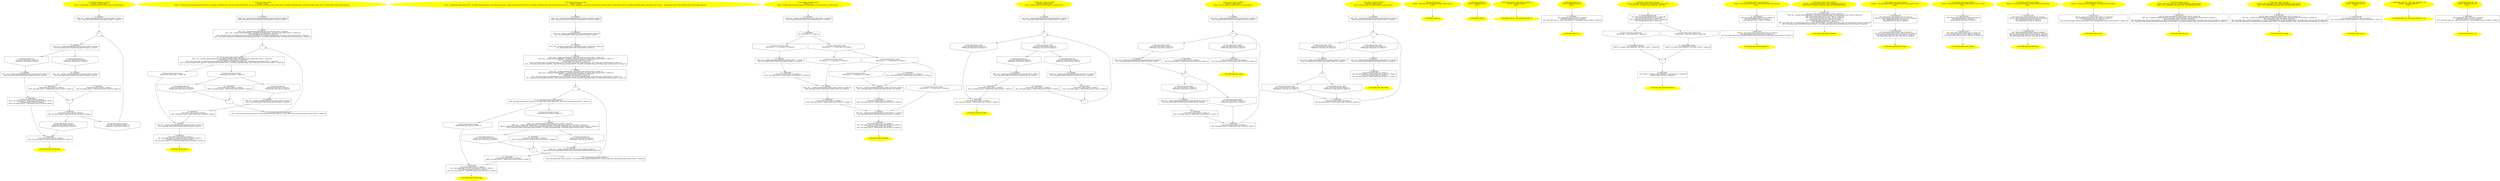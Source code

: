 /* @generated */
digraph cfg {
"test_do_while#break_scope#1068194121698893969.72aceeae2a95e32b3efdbdc08d127420_1" [label="1: Start break_scope::test_do_while\nFormals:  a:_Bool b:_Bool\nLocals:  x3:break_scope::X x4:break_scope::X x2:break_scope::X x1:break_scope::X \n  " color=yellow style=filled]
	

	 "test_do_while#break_scope#1068194121698893969.72aceeae2a95e32b3efdbdc08d127420_1" -> "test_do_while#break_scope#1068194121698893969.72aceeae2a95e32b3efdbdc08d127420_17" ;
"test_do_while#break_scope#1068194121698893969.72aceeae2a95e32b3efdbdc08d127420_2" [label="2: Exit break_scope::test_do_while \n  " color=yellow style=filled]
	

"test_do_while#break_scope#1068194121698893969.72aceeae2a95e32b3efdbdc08d127420_3" [label="3:  Destruction \n   _=*&x1:break_scope::X [line 89, column 1]\n  n$1=_fun_break_scope::X_~X(&x1:break_scope::X*) [line 89, column 1]\n " shape="box"]
	

	 "test_do_while#break_scope#1068194121698893969.72aceeae2a95e32b3efdbdc08d127420_3" -> "test_do_while#break_scope#1068194121698893969.72aceeae2a95e32b3efdbdc08d127420_2" ;
"test_do_while#break_scope#1068194121698893969.72aceeae2a95e32b3efdbdc08d127420_4" [label="4: + \n  " ]
	

	 "test_do_while#break_scope#1068194121698893969.72aceeae2a95e32b3efdbdc08d127420_4" -> "test_do_while#break_scope#1068194121698893969.72aceeae2a95e32b3efdbdc08d127420_16" ;
"test_do_while#break_scope#1068194121698893969.72aceeae2a95e32b3efdbdc08d127420_5" [label="5: Prune (true branch, do while) \n   n$3=*&a:_Bool [line 88, column 12]\n  PRUNE(n$3, true); [line 88, column 12]\n " shape="invhouse"]
	

	 "test_do_while#break_scope#1068194121698893969.72aceeae2a95e32b3efdbdc08d127420_5" -> "test_do_while#break_scope#1068194121698893969.72aceeae2a95e32b3efdbdc08d127420_4" ;
"test_do_while#break_scope#1068194121698893969.72aceeae2a95e32b3efdbdc08d127420_6" [label="6: Prune (false branch, do while) \n   n$3=*&a:_Bool [line 88, column 12]\n  PRUNE(!n$3, false); [line 88, column 12]\n " shape="invhouse"]
	

	 "test_do_while#break_scope#1068194121698893969.72aceeae2a95e32b3efdbdc08d127420_6" -> "test_do_while#break_scope#1068194121698893969.72aceeae2a95e32b3efdbdc08d127420_3" ;
"test_do_while#break_scope#1068194121698893969.72aceeae2a95e32b3efdbdc08d127420_7" [label="7:  Destruction \n   _=*&x2:break_scope::X [line 88, column 3]\n  n$5=_fun_break_scope::X_~X(&x2:break_scope::X*) [line 88, column 3]\n " shape="box"]
	

	 "test_do_while#break_scope#1068194121698893969.72aceeae2a95e32b3efdbdc08d127420_7" -> "test_do_while#break_scope#1068194121698893969.72aceeae2a95e32b3efdbdc08d127420_5" ;
	 "test_do_while#break_scope#1068194121698893969.72aceeae2a95e32b3efdbdc08d127420_7" -> "test_do_while#break_scope#1068194121698893969.72aceeae2a95e32b3efdbdc08d127420_6" ;
"test_do_while#break_scope#1068194121698893969.72aceeae2a95e32b3efdbdc08d127420_8" [label="8: + \n  " ]
	

	 "test_do_while#break_scope#1068194121698893969.72aceeae2a95e32b3efdbdc08d127420_8" -> "test_do_while#break_scope#1068194121698893969.72aceeae2a95e32b3efdbdc08d127420_7" ;
"test_do_while#break_scope#1068194121698893969.72aceeae2a95e32b3efdbdc08d127420_9" [label="9: Prune (true branch, if) \n   n$7=*&b:_Bool [line 82, column 9]\n  PRUNE(n$7, true); [line 82, column 9]\n " shape="invhouse"]
	

	 "test_do_while#break_scope#1068194121698893969.72aceeae2a95e32b3efdbdc08d127420_9" -> "test_do_while#break_scope#1068194121698893969.72aceeae2a95e32b3efdbdc08d127420_13" ;
"test_do_while#break_scope#1068194121698893969.72aceeae2a95e32b3efdbdc08d127420_10" [label="10: Prune (false branch, if) \n   n$7=*&b:_Bool [line 82, column 9]\n  PRUNE(!n$7, false); [line 82, column 9]\n " shape="invhouse"]
	

	 "test_do_while#break_scope#1068194121698893969.72aceeae2a95e32b3efdbdc08d127420_10" -> "test_do_while#break_scope#1068194121698893969.72aceeae2a95e32b3efdbdc08d127420_15" ;
"test_do_while#break_scope#1068194121698893969.72aceeae2a95e32b3efdbdc08d127420_11" [label="11:  Destruction \n   _=*&x3:break_scope::X [line 85, column 5]\n  n$9=_fun_break_scope::X_~X(&x3:break_scope::X*) [line 85, column 5]\n " shape="box"]
	

	 "test_do_while#break_scope#1068194121698893969.72aceeae2a95e32b3efdbdc08d127420_11" -> "test_do_while#break_scope#1068194121698893969.72aceeae2a95e32b3efdbdc08d127420_8" ;
"test_do_while#break_scope#1068194121698893969.72aceeae2a95e32b3efdbdc08d127420_12" [label="12:  Destruction \n   _=*&x3:break_scope::X [line 84, column 7]\n  n$12=_fun_break_scope::X_~X(&x3:break_scope::X*) [line 84, column 7]\n  _=*&x2:break_scope::X [line 84, column 7]\n  n$14=_fun_break_scope::X_~X(&x2:break_scope::X*) [line 84, column 7]\n " shape="box"]
	

	 "test_do_while#break_scope#1068194121698893969.72aceeae2a95e32b3efdbdc08d127420_12" -> "test_do_while#break_scope#1068194121698893969.72aceeae2a95e32b3efdbdc08d127420_3" ;
"test_do_while#break_scope#1068194121698893969.72aceeae2a95e32b3efdbdc08d127420_13" [label="13:  DeclStmt \n   n$17=_fun___variable_initialization(&x3:break_scope::X) [line 83, column 7]\n  n$16=_fun_break_scope::X_X(&x3:break_scope::X*) [line 83, column 9]\n " shape="box"]
	

	 "test_do_while#break_scope#1068194121698893969.72aceeae2a95e32b3efdbdc08d127420_13" -> "test_do_while#break_scope#1068194121698893969.72aceeae2a95e32b3efdbdc08d127420_12" ;
"test_do_while#break_scope#1068194121698893969.72aceeae2a95e32b3efdbdc08d127420_14" [label="14:  Destruction \n   _=*&x4:break_scope::X [line 87, column 5]\n  n$19=_fun_break_scope::X_~X(&x4:break_scope::X*) [line 87, column 5]\n " shape="box"]
	

	 "test_do_while#break_scope#1068194121698893969.72aceeae2a95e32b3efdbdc08d127420_14" -> "test_do_while#break_scope#1068194121698893969.72aceeae2a95e32b3efdbdc08d127420_8" ;
"test_do_while#break_scope#1068194121698893969.72aceeae2a95e32b3efdbdc08d127420_15" [label="15:  DeclStmt \n   n$22=_fun___variable_initialization(&x4:break_scope::X) [line 86, column 7]\n  n$21=_fun_break_scope::X_X(&x4:break_scope::X*) [line 86, column 9]\n " shape="box"]
	

	 "test_do_while#break_scope#1068194121698893969.72aceeae2a95e32b3efdbdc08d127420_15" -> "test_do_while#break_scope#1068194121698893969.72aceeae2a95e32b3efdbdc08d127420_14" ;
"test_do_while#break_scope#1068194121698893969.72aceeae2a95e32b3efdbdc08d127420_16" [label="16:  DeclStmt \n   n$25=_fun___variable_initialization(&x2:break_scope::X) [line 81, column 5]\n  n$24=_fun_break_scope::X_X(&x2:break_scope::X*) [line 81, column 7]\n " shape="box"]
	

	 "test_do_while#break_scope#1068194121698893969.72aceeae2a95e32b3efdbdc08d127420_16" -> "test_do_while#break_scope#1068194121698893969.72aceeae2a95e32b3efdbdc08d127420_9" ;
	 "test_do_while#break_scope#1068194121698893969.72aceeae2a95e32b3efdbdc08d127420_16" -> "test_do_while#break_scope#1068194121698893969.72aceeae2a95e32b3efdbdc08d127420_10" ;
"test_do_while#break_scope#1068194121698893969.72aceeae2a95e32b3efdbdc08d127420_17" [label="17:  DeclStmt \n   n$28=_fun___variable_initialization(&x1:break_scope::X) [line 79, column 3]\n  n$27=_fun_break_scope::X_X(&x1:break_scope::X*) [line 79, column 5]\n " shape="box"]
	

	 "test_do_while#break_scope#1068194121698893969.72aceeae2a95e32b3efdbdc08d127420_17" -> "test_do_while#break_scope#1068194121698893969.72aceeae2a95e32b3efdbdc08d127420_4" ;
"test_for#break_scope#12580813866832058675.4c62e98ea10322d216af5dcd2cfbde37_1" [label="1: Start break_scope::test_for\nFormals:  b:_Bool\nLocals:  x2:break_scope::X it:break_scope::iterator 0$?%__sil_tmpSIL_materialize_temp__n$7:break_scope::iterator 0$?%__sil_tmp__temp_return_n$16:break_scope::iterator 0$?%__sil_tmpSIL_materialize_temp__n$19:break_scope::iterator const  x1:break_scope::X vector:break_scope::vec \n  " color=yellow style=filled]
	

	 "test_for#break_scope#12580813866832058675.4c62e98ea10322d216af5dcd2cfbde37_1" -> "test_for#break_scope#12580813866832058675.4c62e98ea10322d216af5dcd2cfbde37_17" ;
"test_for#break_scope#12580813866832058675.4c62e98ea10322d216af5dcd2cfbde37_2" [label="2: Exit break_scope::test_for \n  " color=yellow style=filled]
	

"test_for#break_scope#12580813866832058675.4c62e98ea10322d216af5dcd2cfbde37_3" [label="3:  Destruction \n   _=*&x2:break_scope::X [line 64, column 1]\n  n$1=_fun_break_scope::X_~X(&x2:break_scope::X*) [line 64, column 1]\n  _=*&vector:break_scope::vec [line 64, column 1]\n  n$3=_fun_break_scope::vec_~vec(&vector:break_scope::vec*) [line 64, column 1]\n " shape="box"]
	

	 "test_for#break_scope#12580813866832058675.4c62e98ea10322d216af5dcd2cfbde37_3" -> "test_for#break_scope#12580813866832058675.4c62e98ea10322d216af5dcd2cfbde37_2" ;
"test_for#break_scope#12580813866832058675.4c62e98ea10322d216af5dcd2cfbde37_4" [label="4:  DeclStmt \n   n$6=_fun___variable_initialization(&x2:break_scope::X) [line 63, column 3]\n  n$5=_fun_break_scope::X_X(&x2:break_scope::X*) [line 63, column 5]\n " shape="box"]
	

	 "test_for#break_scope#12580813866832058675.4c62e98ea10322d216af5dcd2cfbde37_4" -> "test_for#break_scope#12580813866832058675.4c62e98ea10322d216af5dcd2cfbde37_3" ;
"test_for#break_scope#12580813866832058675.4c62e98ea10322d216af5dcd2cfbde37_5" [label="5: + \n  " ]
	

	 "test_for#break_scope#12580813866832058675.4c62e98ea10322d216af5dcd2cfbde37_5" -> "test_for#break_scope#12580813866832058675.4c62e98ea10322d216af5dcd2cfbde37_8" ;
"test_for#break_scope#12580813866832058675.4c62e98ea10322d216af5dcd2cfbde37_6" [label="6:  DeclStmt \n   n$13=_fun___variable_initialization(&it:break_scope::iterator) [line 57, column 8]\n  n$11=_fun___variable_initialization(&0$?%__sil_tmpSIL_materialize_temp__n$7:break_scope::iterator) [line 57, column 22]\n  _=*&vector:break_scope::vec [line 57, column 22]\n  n$10=_fun_break_scope::vec_begin(&vector:break_scope::vec&,&0$?%__sil_tmpSIL_materialize_temp__n$7:break_scope::iterator*) [line 57, column 22]\n  n$12=_fun_break_scope::iterator_iterator(&it:break_scope::iterator*,&0$?%__sil_tmpSIL_materialize_temp__n$7:break_scope::iterator&) [line 57, column 22]\n " shape="box"]
	

	 "test_for#break_scope#12580813866832058675.4c62e98ea10322d216af5dcd2cfbde37_6" -> "test_for#break_scope#12580813866832058675.4c62e98ea10322d216af5dcd2cfbde37_5" ;
"test_for#break_scope#12580813866832058675.4c62e98ea10322d216af5dcd2cfbde37_7" [label="7:  Call _fun_break_scope::iterator_operator++ \n   n$17=_fun_break_scope::iterator_operator++(&it:break_scope::iterator&,&0$?%__sil_tmp__temp_return_n$16:break_scope::iterator*) [line 57, column 58]\n " shape="box"]
	

	 "test_for#break_scope#12580813866832058675.4c62e98ea10322d216af5dcd2cfbde37_7" -> "test_for#break_scope#12580813866832058675.4c62e98ea10322d216af5dcd2cfbde37_5" ;
"test_for#break_scope#12580813866832058675.4c62e98ea10322d216af5dcd2cfbde37_8" [label="8:  Call _fun_break_scope::iterator_operator!= \n   n$23=_fun___variable_initialization(&0$?%__sil_tmpSIL_materialize_temp__n$19:break_scope::iterator const ) [line 57, column 44]\n  _=*&vector:break_scope::vec [line 57, column 44]\n  n$22=_fun_break_scope::vec_end(&vector:break_scope::vec&,&0$?%__sil_tmpSIL_materialize_temp__n$19:break_scope::iterator*) [line 57, column 44]\n  n$24=_fun_break_scope::iterator_operator!=(&it:break_scope::iterator&,&0$?%__sil_tmpSIL_materialize_temp__n$19:break_scope::iterator const &) [line 57, column 38]\n " shape="box"]
	

	 "test_for#break_scope#12580813866832058675.4c62e98ea10322d216af5dcd2cfbde37_8" -> "test_for#break_scope#12580813866832058675.4c62e98ea10322d216af5dcd2cfbde37_9" ;
	 "test_for#break_scope#12580813866832058675.4c62e98ea10322d216af5dcd2cfbde37_8" -> "test_for#break_scope#12580813866832058675.4c62e98ea10322d216af5dcd2cfbde37_10" ;
"test_for#break_scope#12580813866832058675.4c62e98ea10322d216af5dcd2cfbde37_9" [label="9: Prune (true branch, for loop) \n   PRUNE(n$24, true); [line 57, column 38]\n " shape="invhouse"]
	

	 "test_for#break_scope#12580813866832058675.4c62e98ea10322d216af5dcd2cfbde37_9" -> "test_for#break_scope#12580813866832058675.4c62e98ea10322d216af5dcd2cfbde37_12" ;
	 "test_for#break_scope#12580813866832058675.4c62e98ea10322d216af5dcd2cfbde37_9" -> "test_for#break_scope#12580813866832058675.4c62e98ea10322d216af5dcd2cfbde37_13" ;
"test_for#break_scope#12580813866832058675.4c62e98ea10322d216af5dcd2cfbde37_10" [label="10: Prune (false branch, for loop) \n   PRUNE(!n$24, false); [line 57, column 38]\n " shape="invhouse"]
	

	 "test_for#break_scope#12580813866832058675.4c62e98ea10322d216af5dcd2cfbde37_10" -> "test_for#break_scope#12580813866832058675.4c62e98ea10322d216af5dcd2cfbde37_4" ;
"test_for#break_scope#12580813866832058675.4c62e98ea10322d216af5dcd2cfbde37_11" [label="11: + \n  " ]
	

	 "test_for#break_scope#12580813866832058675.4c62e98ea10322d216af5dcd2cfbde37_11" -> "test_for#break_scope#12580813866832058675.4c62e98ea10322d216af5dcd2cfbde37_7" ;
"test_for#break_scope#12580813866832058675.4c62e98ea10322d216af5dcd2cfbde37_12" [label="12: Prune (true branch, if) \n   n$26=*&b:_Bool [line 58, column 9]\n  PRUNE(n$26, true); [line 58, column 9]\n " shape="invhouse"]
	

	 "test_for#break_scope#12580813866832058675.4c62e98ea10322d216af5dcd2cfbde37_12" -> "test_for#break_scope#12580813866832058675.4c62e98ea10322d216af5dcd2cfbde37_16" ;
"test_for#break_scope#12580813866832058675.4c62e98ea10322d216af5dcd2cfbde37_13" [label="13: Prune (false branch, if) \n   n$26=*&b:_Bool [line 58, column 9]\n  PRUNE(!n$26, false); [line 58, column 9]\n " shape="invhouse"]
	

	 "test_for#break_scope#12580813866832058675.4c62e98ea10322d216af5dcd2cfbde37_13" -> "test_for#break_scope#12580813866832058675.4c62e98ea10322d216af5dcd2cfbde37_11" ;
"test_for#break_scope#12580813866832058675.4c62e98ea10322d216af5dcd2cfbde37_14" [label="14:  Destruction \n   _=*&x1:break_scope::X [line 61, column 5]\n  n$28=_fun_break_scope::X_~X(&x1:break_scope::X*) [line 61, column 5]\n " shape="box"]
	

	 "test_for#break_scope#12580813866832058675.4c62e98ea10322d216af5dcd2cfbde37_14" -> "test_for#break_scope#12580813866832058675.4c62e98ea10322d216af5dcd2cfbde37_11" ;
"test_for#break_scope#12580813866832058675.4c62e98ea10322d216af5dcd2cfbde37_15" [label="15:  Destruction \n   _=*&x1:break_scope::X [line 60, column 7]\n  n$31=_fun_break_scope::X_~X(&x1:break_scope::X*) [line 60, column 7]\n " shape="box"]
	

	 "test_for#break_scope#12580813866832058675.4c62e98ea10322d216af5dcd2cfbde37_15" -> "test_for#break_scope#12580813866832058675.4c62e98ea10322d216af5dcd2cfbde37_4" ;
"test_for#break_scope#12580813866832058675.4c62e98ea10322d216af5dcd2cfbde37_16" [label="16:  DeclStmt \n   n$34=_fun___variable_initialization(&x1:break_scope::X) [line 59, column 7]\n  n$33=_fun_break_scope::X_X(&x1:break_scope::X*) [line 59, column 9]\n " shape="box"]
	

	 "test_for#break_scope#12580813866832058675.4c62e98ea10322d216af5dcd2cfbde37_16" -> "test_for#break_scope#12580813866832058675.4c62e98ea10322d216af5dcd2cfbde37_15" ;
"test_for#break_scope#12580813866832058675.4c62e98ea10322d216af5dcd2cfbde37_17" [label="17:  DeclStmt \n   n$39=_fun___variable_initialization(&vector:break_scope::vec) [line 56, column 3]\n  n$38=_fun_break_scope::vec_vec(&vector:break_scope::vec*) [line 56, column 7]\n " shape="box"]
	

	 "test_for#break_scope#12580813866832058675.4c62e98ea10322d216af5dcd2cfbde37_17" -> "test_for#break_scope#12580813866832058675.4c62e98ea10322d216af5dcd2cfbde37_6" ;
"test_for_range#break_scope#2115859683356214080.ad34c277f8d086eb0a22c75fc80fb235_1" [label="1: Start break_scope::test_for_range\nFormals:  b:_Bool\nLocals:  __end1:break_scope::iterator 0$?%__sil_tmpSIL_materialize_temp__n$7:break_scope::iterator __begin1:break_scope::iterator 0$?%__sil_tmpSIL_materialize_temp__n$15:break_scope::iterator 0$?%__sil_tmp__temp_return_n$25:break_scope::iterator x2:break_scope::X x:break_scope::X 0$?%__sil_tmpSIL_materialize_temp__n$42:break_scope::X const  __range1:break_scope::vec& x1:break_scope::X vector:break_scope::vec \n  " color=yellow style=filled]
	

	 "test_for_range#break_scope#2115859683356214080.ad34c277f8d086eb0a22c75fc80fb235_1" -> "test_for_range#break_scope#2115859683356214080.ad34c277f8d086eb0a22c75fc80fb235_20" ;
"test_for_range#break_scope#2115859683356214080.ad34c277f8d086eb0a22c75fc80fb235_2" [label="2: Exit break_scope::test_for_range \n  " color=yellow style=filled]
	

"test_for_range#break_scope#2115859683356214080.ad34c277f8d086eb0a22c75fc80fb235_3" [label="3:  Destruction \n   _=*&x1:break_scope::X [line 53, column 1]\n  n$1=_fun_break_scope::X_~X(&x1:break_scope::X*) [line 53, column 1]\n  _=*&vector:break_scope::vec [line 53, column 1]\n  n$3=_fun_break_scope::vec_~vec(&vector:break_scope::vec*) [line 53, column 1]\n " shape="box"]
	

	 "test_for_range#break_scope#2115859683356214080.ad34c277f8d086eb0a22c75fc80fb235_3" -> "test_for_range#break_scope#2115859683356214080.ad34c277f8d086eb0a22c75fc80fb235_2" ;
"test_for_range#break_scope#2115859683356214080.ad34c277f8d086eb0a22c75fc80fb235_4" [label="4: + \n  " ]
	

	 "test_for_range#break_scope#2115859683356214080.ad34c277f8d086eb0a22c75fc80fb235_4" -> "test_for_range#break_scope#2115859683356214080.ad34c277f8d086eb0a22c75fc80fb235_8" ;
"test_for_range#break_scope#2115859683356214080.ad34c277f8d086eb0a22c75fc80fb235_5" [label="5:  DeclStmt \n   n$14=_fun___variable_initialization(&__end1:break_scope::iterator) [line 47, column 12]\n  n$12=_fun___variable_initialization(&0$?%__sil_tmpSIL_materialize_temp__n$7:break_scope::iterator) [line 47, column 12]\n  n$8=*&__range1:break_scope::vec& [line 47, column 12]\n  _=*n$8:break_scope::vec [line 47, column 12]\n  n$11=_fun_break_scope::vec_end(n$8:break_scope::vec&,&0$?%__sil_tmpSIL_materialize_temp__n$7:break_scope::iterator*) [line 47, column 12]\n  n$13=_fun_break_scope::iterator_iterator(&__end1:break_scope::iterator*,&0$?%__sil_tmpSIL_materialize_temp__n$7:break_scope::iterator&) [line 47, column 12]\n " shape="box"]
	

	 "test_for_range#break_scope#2115859683356214080.ad34c277f8d086eb0a22c75fc80fb235_5" -> "test_for_range#break_scope#2115859683356214080.ad34c277f8d086eb0a22c75fc80fb235_4" ;
"test_for_range#break_scope#2115859683356214080.ad34c277f8d086eb0a22c75fc80fb235_6" [label="6:  DeclStmt \n   n$22=_fun___variable_initialization(&__begin1:break_scope::iterator) [line 47, column 12]\n  n$20=_fun___variable_initialization(&0$?%__sil_tmpSIL_materialize_temp__n$15:break_scope::iterator) [line 47, column 12]\n  n$16=*&__range1:break_scope::vec& [line 47, column 12]\n  _=*n$16:break_scope::vec [line 47, column 12]\n  n$19=_fun_break_scope::vec_begin(n$16:break_scope::vec&,&0$?%__sil_tmpSIL_materialize_temp__n$15:break_scope::iterator*) [line 47, column 12]\n  n$21=_fun_break_scope::iterator_iterator(&__begin1:break_scope::iterator*,&0$?%__sil_tmpSIL_materialize_temp__n$15:break_scope::iterator&) [line 47, column 12]\n " shape="box"]
	

	 "test_for_range#break_scope#2115859683356214080.ad34c277f8d086eb0a22c75fc80fb235_6" -> "test_for_range#break_scope#2115859683356214080.ad34c277f8d086eb0a22c75fc80fb235_5" ;
"test_for_range#break_scope#2115859683356214080.ad34c277f8d086eb0a22c75fc80fb235_7" [label="7:  Call _fun_break_scope::iterator_operator++ \n   n$26=_fun_break_scope::iterator_operator++(&__begin1:break_scope::iterator&,&0$?%__sil_tmp__temp_return_n$25:break_scope::iterator*) [line 47, column 12]\n " shape="box"]
	

	 "test_for_range#break_scope#2115859683356214080.ad34c277f8d086eb0a22c75fc80fb235_7" -> "test_for_range#break_scope#2115859683356214080.ad34c277f8d086eb0a22c75fc80fb235_4" ;
"test_for_range#break_scope#2115859683356214080.ad34c277f8d086eb0a22c75fc80fb235_8" [label="8:  Call _fun_break_scope::iterator_operator!= \n   n$28=_fun_break_scope::iterator_operator!=(&__begin1:break_scope::iterator&,&__end1:break_scope::iterator&) [line 47, column 12]\n " shape="box"]
	

	 "test_for_range#break_scope#2115859683356214080.ad34c277f8d086eb0a22c75fc80fb235_8" -> "test_for_range#break_scope#2115859683356214080.ad34c277f8d086eb0a22c75fc80fb235_9" ;
	 "test_for_range#break_scope#2115859683356214080.ad34c277f8d086eb0a22c75fc80fb235_8" -> "test_for_range#break_scope#2115859683356214080.ad34c277f8d086eb0a22c75fc80fb235_10" ;
"test_for_range#break_scope#2115859683356214080.ad34c277f8d086eb0a22c75fc80fb235_9" [label="9: Prune (true branch, for loop) \n   PRUNE(n$28, true); [line 47, column 12]\n " shape="invhouse"]
	

	 "test_for_range#break_scope#2115859683356214080.ad34c277f8d086eb0a22c75fc80fb235_9" -> "test_for_range#break_scope#2115859683356214080.ad34c277f8d086eb0a22c75fc80fb235_17" ;
"test_for_range#break_scope#2115859683356214080.ad34c277f8d086eb0a22c75fc80fb235_10" [label="10: Prune (false branch, for loop) \n   PRUNE(!n$28, false); [line 47, column 12]\n " shape="invhouse"]
	

	 "test_for_range#break_scope#2115859683356214080.ad34c277f8d086eb0a22c75fc80fb235_10" -> "test_for_range#break_scope#2115859683356214080.ad34c277f8d086eb0a22c75fc80fb235_3" ;
"test_for_range#break_scope#2115859683356214080.ad34c277f8d086eb0a22c75fc80fb235_11" [label="11: + \n  " ]
	

	 "test_for_range#break_scope#2115859683356214080.ad34c277f8d086eb0a22c75fc80fb235_11" -> "test_for_range#break_scope#2115859683356214080.ad34c277f8d086eb0a22c75fc80fb235_7" ;
"test_for_range#break_scope#2115859683356214080.ad34c277f8d086eb0a22c75fc80fb235_12" [label="12: Prune (true branch, if) \n   n$31=*&b:_Bool [line 48, column 9]\n  PRUNE(n$31, true); [line 48, column 9]\n " shape="invhouse"]
	

	 "test_for_range#break_scope#2115859683356214080.ad34c277f8d086eb0a22c75fc80fb235_12" -> "test_for_range#break_scope#2115859683356214080.ad34c277f8d086eb0a22c75fc80fb235_16" ;
"test_for_range#break_scope#2115859683356214080.ad34c277f8d086eb0a22c75fc80fb235_13" [label="13: Prune (false branch, if) \n   n$31=*&b:_Bool [line 48, column 9]\n  PRUNE(!n$31, false); [line 48, column 9]\n " shape="invhouse"]
	

	 "test_for_range#break_scope#2115859683356214080.ad34c277f8d086eb0a22c75fc80fb235_13" -> "test_for_range#break_scope#2115859683356214080.ad34c277f8d086eb0a22c75fc80fb235_11" ;
"test_for_range#break_scope#2115859683356214080.ad34c277f8d086eb0a22c75fc80fb235_14" [label="14:  Destruction \n   _=*&x2:break_scope::X [line 51, column 5]\n  n$33=_fun_break_scope::X_~X(&x2:break_scope::X*) [line 51, column 5]\n " shape="box"]
	

	 "test_for_range#break_scope#2115859683356214080.ad34c277f8d086eb0a22c75fc80fb235_14" -> "test_for_range#break_scope#2115859683356214080.ad34c277f8d086eb0a22c75fc80fb235_11" ;
"test_for_range#break_scope#2115859683356214080.ad34c277f8d086eb0a22c75fc80fb235_15" [label="15:  Destruction \n   _=*&x2:break_scope::X [line 50, column 7]\n  n$36=_fun_break_scope::X_~X(&x2:break_scope::X*) [line 50, column 7]\n " shape="box"]
	

	 "test_for_range#break_scope#2115859683356214080.ad34c277f8d086eb0a22c75fc80fb235_15" -> "test_for_range#break_scope#2115859683356214080.ad34c277f8d086eb0a22c75fc80fb235_3" ;
"test_for_range#break_scope#2115859683356214080.ad34c277f8d086eb0a22c75fc80fb235_16" [label="16:  DeclStmt \n   n$39=_fun___variable_initialization(&x2:break_scope::X) [line 49, column 7]\n  n$38=_fun_break_scope::X_X(&x2:break_scope::X*,&x:break_scope::X&) [line 49, column 14]\n " shape="box"]
	

	 "test_for_range#break_scope#2115859683356214080.ad34c277f8d086eb0a22c75fc80fb235_16" -> "test_for_range#break_scope#2115859683356214080.ad34c277f8d086eb0a22c75fc80fb235_15" ;
"test_for_range#break_scope#2115859683356214080.ad34c277f8d086eb0a22c75fc80fb235_17" [label="17:  DeclStmt \n   n$48=_fun___variable_initialization(&x:break_scope::X) [line 47, column 8]\n  n$46=_fun___variable_initialization(&0$?%__sil_tmpSIL_materialize_temp__n$42:break_scope::X const ) [line 47, column 12]\n  n$45=_fun_break_scope::iterator_operator*(&__begin1:break_scope::iterator&,&0$?%__sil_tmpSIL_materialize_temp__n$42:break_scope::X*) [line 47, column 12]\n  n$47=_fun_break_scope::X_X(&x:break_scope::X*,&0$?%__sil_tmpSIL_materialize_temp__n$42:break_scope::X const &) [line 47, column 12]\n " shape="box"]
	

	 "test_for_range#break_scope#2115859683356214080.ad34c277f8d086eb0a22c75fc80fb235_17" -> "test_for_range#break_scope#2115859683356214080.ad34c277f8d086eb0a22c75fc80fb235_12" ;
	 "test_for_range#break_scope#2115859683356214080.ad34c277f8d086eb0a22c75fc80fb235_17" -> "test_for_range#break_scope#2115859683356214080.ad34c277f8d086eb0a22c75fc80fb235_13" ;
"test_for_range#break_scope#2115859683356214080.ad34c277f8d086eb0a22c75fc80fb235_18" [label="18:  DeclStmt \n   n$50=_fun___variable_initialization(&__range1:break_scope::vec&) [line 47, column 14]\n  *&__range1:break_scope::vec&=&vector [line 47, column 14]\n " shape="box"]
	

	 "test_for_range#break_scope#2115859683356214080.ad34c277f8d086eb0a22c75fc80fb235_18" -> "test_for_range#break_scope#2115859683356214080.ad34c277f8d086eb0a22c75fc80fb235_6" ;
"test_for_range#break_scope#2115859683356214080.ad34c277f8d086eb0a22c75fc80fb235_19" [label="19:  DeclStmt \n   n$52=_fun___variable_initialization(&x1:break_scope::X) [line 46, column 3]\n  n$51=_fun_break_scope::X_X(&x1:break_scope::X*) [line 46, column 5]\n " shape="box"]
	

	 "test_for_range#break_scope#2115859683356214080.ad34c277f8d086eb0a22c75fc80fb235_19" -> "test_for_range#break_scope#2115859683356214080.ad34c277f8d086eb0a22c75fc80fb235_18" ;
"test_for_range#break_scope#2115859683356214080.ad34c277f8d086eb0a22c75fc80fb235_20" [label="20:  DeclStmt \n   n$54=_fun___variable_initialization(&vector:break_scope::vec) [line 45, column 3]\n  n$53=_fun_break_scope::vec_vec(&vector:break_scope::vec*) [line 45, column 7]\n " shape="box"]
	

	 "test_for_range#break_scope#2115859683356214080.ad34c277f8d086eb0a22c75fc80fb235_20" -> "test_for_range#break_scope#2115859683356214080.ad34c277f8d086eb0a22c75fc80fb235_19" ;
"test_switch#break_scope#5012999682930893305.43ca855443a5fa68fa701447a90f7a1f_1" [label="1: Start break_scope::test_switch\nFormals:  n:int\nLocals:  x5:break_scope::X x4:break_scope::X x3:break_scope::X x2:break_scope::X x1:break_scope::X \n  " color=yellow style=filled]
	

	 "test_switch#break_scope#5012999682930893305.43ca855443a5fa68fa701447a90f7a1f_1" -> "test_switch#break_scope#5012999682930893305.43ca855443a5fa68fa701447a90f7a1f_19" ;
"test_switch#break_scope#5012999682930893305.43ca855443a5fa68fa701447a90f7a1f_2" [label="2: Exit break_scope::test_switch \n  " color=yellow style=filled]
	

"test_switch#break_scope#5012999682930893305.43ca855443a5fa68fa701447a90f7a1f_3" [label="3:  Destruction \n   _=*&x5:break_scope::X [line 128, column 1]\n  n$1=_fun_break_scope::X_~X(&x5:break_scope::X*) [line 128, column 1]\n  _=*&x1:break_scope::X [line 128, column 1]\n  n$3=_fun_break_scope::X_~X(&x1:break_scope::X*) [line 128, column 1]\n " shape="box"]
	

	 "test_switch#break_scope#5012999682930893305.43ca855443a5fa68fa701447a90f7a1f_3" -> "test_switch#break_scope#5012999682930893305.43ca855443a5fa68fa701447a90f7a1f_2" ;
"test_switch#break_scope#5012999682930893305.43ca855443a5fa68fa701447a90f7a1f_4" [label="4:  DeclStmt \n   n$6=_fun___variable_initialization(&x5:break_scope::X) [line 127, column 3]\n  n$5=_fun_break_scope::X_X(&x5:break_scope::X*) [line 127, column 5]\n " shape="box"]
	

	 "test_switch#break_scope#5012999682930893305.43ca855443a5fa68fa701447a90f7a1f_4" -> "test_switch#break_scope#5012999682930893305.43ca855443a5fa68fa701447a90f7a1f_3" ;
"test_switch#break_scope#5012999682930893305.43ca855443a5fa68fa701447a90f7a1f_5" [label="5:  SwitchStmt \n   n$7=*&n:int [line 115, column 11]\n " shape="box"]
	

	 "test_switch#break_scope#5012999682930893305.43ca855443a5fa68fa701447a90f7a1f_5" -> "test_switch#break_scope#5012999682930893305.43ca855443a5fa68fa701447a90f7a1f_17" ;
	 "test_switch#break_scope#5012999682930893305.43ca855443a5fa68fa701447a90f7a1f_5" -> "test_switch#break_scope#5012999682930893305.43ca855443a5fa68fa701447a90f7a1f_18" ;
"test_switch#break_scope#5012999682930893305.43ca855443a5fa68fa701447a90f7a1f_6" [label="6:  Destruction \n   _=*&x4:break_scope::X [line 125, column 5]\n  n$10=_fun_break_scope::X_~X(&x4:break_scope::X*) [line 125, column 5]\n " shape="box"]
	

	 "test_switch#break_scope#5012999682930893305.43ca855443a5fa68fa701447a90f7a1f_6" -> "test_switch#break_scope#5012999682930893305.43ca855443a5fa68fa701447a90f7a1f_4" ;
"test_switch#break_scope#5012999682930893305.43ca855443a5fa68fa701447a90f7a1f_7" [label="7:  DeclStmt \n   n$13=_fun___variable_initialization(&x4:break_scope::X) [line 124, column 7]\n  n$12=_fun_break_scope::X_X(&x4:break_scope::X*) [line 124, column 9]\n " shape="box"]
	

	 "test_switch#break_scope#5012999682930893305.43ca855443a5fa68fa701447a90f7a1f_7" -> "test_switch#break_scope#5012999682930893305.43ca855443a5fa68fa701447a90f7a1f_6" ;
"test_switch#break_scope#5012999682930893305.43ca855443a5fa68fa701447a90f7a1f_8" [label="8:  Destruction \n   _=*&x3:break_scope::X [line 122, column 5]\n  n$15=_fun_break_scope::X_~X(&x3:break_scope::X*) [line 122, column 5]\n " shape="box"]
	

	 "test_switch#break_scope#5012999682930893305.43ca855443a5fa68fa701447a90f7a1f_8" -> "test_switch#break_scope#5012999682930893305.43ca855443a5fa68fa701447a90f7a1f_7" ;
"test_switch#break_scope#5012999682930893305.43ca855443a5fa68fa701447a90f7a1f_9" [label="9:  Destruction \n   _=*&x3:break_scope::X [line 121, column 7]\n  n$18=_fun_break_scope::X_~X(&x3:break_scope::X*) [line 121, column 7]\n " shape="box"]
	

	 "test_switch#break_scope#5012999682930893305.43ca855443a5fa68fa701447a90f7a1f_9" -> "test_switch#break_scope#5012999682930893305.43ca855443a5fa68fa701447a90f7a1f_4" ;
"test_switch#break_scope#5012999682930893305.43ca855443a5fa68fa701447a90f7a1f_10" [label="10:  DeclStmt \n   n$21=_fun___variable_initialization(&x3:break_scope::X) [line 120, column 7]\n  n$20=_fun_break_scope::X_X(&x3:break_scope::X*) [line 120, column 9]\n " shape="box"]
	

	 "test_switch#break_scope#5012999682930893305.43ca855443a5fa68fa701447a90f7a1f_10" -> "test_switch#break_scope#5012999682930893305.43ca855443a5fa68fa701447a90f7a1f_9" ;
"test_switch#break_scope#5012999682930893305.43ca855443a5fa68fa701447a90f7a1f_11" [label="11:  Destruction \n   _=*&x2:break_scope::X [line 118, column 5]\n  n$23=_fun_break_scope::X_~X(&x2:break_scope::X*) [line 118, column 5]\n " shape="box"]
	

	 "test_switch#break_scope#5012999682930893305.43ca855443a5fa68fa701447a90f7a1f_11" -> "test_switch#break_scope#5012999682930893305.43ca855443a5fa68fa701447a90f7a1f_10" ;
"test_switch#break_scope#5012999682930893305.43ca855443a5fa68fa701447a90f7a1f_12" [label="12:  DeclStmt \n   n$26=_fun___variable_initialization(&x2:break_scope::X) [line 117, column 7]\n  n$25=_fun_break_scope::X_X(&x2:break_scope::X*) [line 117, column 9]\n " shape="box"]
	

	 "test_switch#break_scope#5012999682930893305.43ca855443a5fa68fa701447a90f7a1f_12" -> "test_switch#break_scope#5012999682930893305.43ca855443a5fa68fa701447a90f7a1f_11" ;
"test_switch#break_scope#5012999682930893305.43ca855443a5fa68fa701447a90f7a1f_13" [label="13: Prune (true branch, switch) \n   PRUNE((n$7 == 3), true); [line 123, column 5]\n " shape="invhouse"]
	

	 "test_switch#break_scope#5012999682930893305.43ca855443a5fa68fa701447a90f7a1f_13" -> "test_switch#break_scope#5012999682930893305.43ca855443a5fa68fa701447a90f7a1f_7" ;
"test_switch#break_scope#5012999682930893305.43ca855443a5fa68fa701447a90f7a1f_14" [label="14: Prune (false branch, switch) \n   PRUNE(!(n$7 == 3), false); [line 123, column 5]\n " shape="invhouse"]
	

	 "test_switch#break_scope#5012999682930893305.43ca855443a5fa68fa701447a90f7a1f_14" -> "test_switch#break_scope#5012999682930893305.43ca855443a5fa68fa701447a90f7a1f_4" ;
"test_switch#break_scope#5012999682930893305.43ca855443a5fa68fa701447a90f7a1f_15" [label="15: Prune (true branch, switch) \n   PRUNE((n$7 == 2), true); [line 119, column 5]\n " shape="invhouse"]
	

	 "test_switch#break_scope#5012999682930893305.43ca855443a5fa68fa701447a90f7a1f_15" -> "test_switch#break_scope#5012999682930893305.43ca855443a5fa68fa701447a90f7a1f_10" ;
"test_switch#break_scope#5012999682930893305.43ca855443a5fa68fa701447a90f7a1f_16" [label="16: Prune (false branch, switch) \n   PRUNE(!(n$7 == 2), false); [line 119, column 5]\n " shape="invhouse"]
	

	 "test_switch#break_scope#5012999682930893305.43ca855443a5fa68fa701447a90f7a1f_16" -> "test_switch#break_scope#5012999682930893305.43ca855443a5fa68fa701447a90f7a1f_13" ;
	 "test_switch#break_scope#5012999682930893305.43ca855443a5fa68fa701447a90f7a1f_16" -> "test_switch#break_scope#5012999682930893305.43ca855443a5fa68fa701447a90f7a1f_14" ;
"test_switch#break_scope#5012999682930893305.43ca855443a5fa68fa701447a90f7a1f_17" [label="17: Prune (true branch, switch) \n   PRUNE((n$7 == 1), true); [line 116, column 5]\n " shape="invhouse"]
	

	 "test_switch#break_scope#5012999682930893305.43ca855443a5fa68fa701447a90f7a1f_17" -> "test_switch#break_scope#5012999682930893305.43ca855443a5fa68fa701447a90f7a1f_12" ;
"test_switch#break_scope#5012999682930893305.43ca855443a5fa68fa701447a90f7a1f_18" [label="18: Prune (false branch, switch) \n   PRUNE(!(n$7 == 1), false); [line 116, column 5]\n " shape="invhouse"]
	

	 "test_switch#break_scope#5012999682930893305.43ca855443a5fa68fa701447a90f7a1f_18" -> "test_switch#break_scope#5012999682930893305.43ca855443a5fa68fa701447a90f7a1f_15" ;
	 "test_switch#break_scope#5012999682930893305.43ca855443a5fa68fa701447a90f7a1f_18" -> "test_switch#break_scope#5012999682930893305.43ca855443a5fa68fa701447a90f7a1f_16" ;
"test_switch#break_scope#5012999682930893305.43ca855443a5fa68fa701447a90f7a1f_19" [label="19:  DeclStmt \n   n$29=_fun___variable_initialization(&x1:break_scope::X) [line 114, column 3]\n  n$28=_fun_break_scope::X_X(&x1:break_scope::X*) [line 114, column 5]\n " shape="box"]
	

	 "test_switch#break_scope#5012999682930893305.43ca855443a5fa68fa701447a90f7a1f_19" -> "test_switch#break_scope#5012999682930893305.43ca855443a5fa68fa701447a90f7a1f_5" ;
"test_while1#break_scope#17740518799763849642.b3409b963f3ece06bd5b04dd968e5c61_1" [label="1: Start break_scope::test_while1\nFormals:  a:_Bool b:_Bool\nLocals:  x2:break_scope::X x4:break_scope::X x1:break_scope::X \n  " color=yellow style=filled]
	

	 "test_while1#break_scope#17740518799763849642.b3409b963f3ece06bd5b04dd968e5c61_1" -> "test_while1#break_scope#17740518799763849642.b3409b963f3ece06bd5b04dd968e5c61_15" ;
"test_while1#break_scope#17740518799763849642.b3409b963f3ece06bd5b04dd968e5c61_2" [label="2: Exit break_scope::test_while1 \n  " color=yellow style=filled]
	

"test_while1#break_scope#17740518799763849642.b3409b963f3ece06bd5b04dd968e5c61_3" [label="3:  Destruction \n   _=*&x1:break_scope::X [line 76, column 1]\n  n$1=_fun_break_scope::X_~X(&x1:break_scope::X*) [line 76, column 1]\n " shape="box"]
	

	 "test_while1#break_scope#17740518799763849642.b3409b963f3ece06bd5b04dd968e5c61_3" -> "test_while1#break_scope#17740518799763849642.b3409b963f3ece06bd5b04dd968e5c61_2" ;
"test_while1#break_scope#17740518799763849642.b3409b963f3ece06bd5b04dd968e5c61_4" [label="4: + \n  " ]
	

	 "test_while1#break_scope#17740518799763849642.b3409b963f3ece06bd5b04dd968e5c61_4" -> "test_while1#break_scope#17740518799763849642.b3409b963f3ece06bd5b04dd968e5c61_5" ;
	 "test_while1#break_scope#17740518799763849642.b3409b963f3ece06bd5b04dd968e5c61_4" -> "test_while1#break_scope#17740518799763849642.b3409b963f3ece06bd5b04dd968e5c61_6" ;
"test_while1#break_scope#17740518799763849642.b3409b963f3ece06bd5b04dd968e5c61_5" [label="5: Prune (true branch, while) \n   n$3=*&a:_Bool [line 68, column 10]\n  PRUNE(n$3, true); [line 68, column 10]\n " shape="invhouse"]
	

	 "test_while1#break_scope#17740518799763849642.b3409b963f3ece06bd5b04dd968e5c61_5" -> "test_while1#break_scope#17740518799763849642.b3409b963f3ece06bd5b04dd968e5c61_8" ;
	 "test_while1#break_scope#17740518799763849642.b3409b963f3ece06bd5b04dd968e5c61_5" -> "test_while1#break_scope#17740518799763849642.b3409b963f3ece06bd5b04dd968e5c61_9" ;
"test_while1#break_scope#17740518799763849642.b3409b963f3ece06bd5b04dd968e5c61_6" [label="6: Prune (false branch, while) \n   n$3=*&a:_Bool [line 68, column 10]\n  PRUNE(!n$3, false); [line 68, column 10]\n " shape="invhouse"]
	

	 "test_while1#break_scope#17740518799763849642.b3409b963f3ece06bd5b04dd968e5c61_6" -> "test_while1#break_scope#17740518799763849642.b3409b963f3ece06bd5b04dd968e5c61_3" ;
"test_while1#break_scope#17740518799763849642.b3409b963f3ece06bd5b04dd968e5c61_7" [label="7: + \n  " ]
	

	 "test_while1#break_scope#17740518799763849642.b3409b963f3ece06bd5b04dd968e5c61_7" -> "test_while1#break_scope#17740518799763849642.b3409b963f3ece06bd5b04dd968e5c61_4" ;
"test_while1#break_scope#17740518799763849642.b3409b963f3ece06bd5b04dd968e5c61_8" [label="8: Prune (true branch, if) \n   n$5=*&b:_Bool [line 69, column 9]\n  PRUNE(n$5, true); [line 69, column 9]\n " shape="invhouse"]
	

	 "test_while1#break_scope#17740518799763849642.b3409b963f3ece06bd5b04dd968e5c61_8" -> "test_while1#break_scope#17740518799763849642.b3409b963f3ece06bd5b04dd968e5c61_12" ;
"test_while1#break_scope#17740518799763849642.b3409b963f3ece06bd5b04dd968e5c61_9" [label="9: Prune (false branch, if) \n   n$5=*&b:_Bool [line 69, column 9]\n  PRUNE(!n$5, false); [line 69, column 9]\n " shape="invhouse"]
	

	 "test_while1#break_scope#17740518799763849642.b3409b963f3ece06bd5b04dd968e5c61_9" -> "test_while1#break_scope#17740518799763849642.b3409b963f3ece06bd5b04dd968e5c61_14" ;
"test_while1#break_scope#17740518799763849642.b3409b963f3ece06bd5b04dd968e5c61_10" [label="10:  Destruction \n   _=*&x2:break_scope::X [line 72, column 5]\n  n$7=_fun_break_scope::X_~X(&x2:break_scope::X*) [line 72, column 5]\n " shape="box"]
	

	 "test_while1#break_scope#17740518799763849642.b3409b963f3ece06bd5b04dd968e5c61_10" -> "test_while1#break_scope#17740518799763849642.b3409b963f3ece06bd5b04dd968e5c61_7" ;
"test_while1#break_scope#17740518799763849642.b3409b963f3ece06bd5b04dd968e5c61_11" [label="11:  Destruction \n   _=*&x2:break_scope::X [line 71, column 7]\n  n$10=_fun_break_scope::X_~X(&x2:break_scope::X*) [line 71, column 7]\n " shape="box"]
	

	 "test_while1#break_scope#17740518799763849642.b3409b963f3ece06bd5b04dd968e5c61_11" -> "test_while1#break_scope#17740518799763849642.b3409b963f3ece06bd5b04dd968e5c61_3" ;
"test_while1#break_scope#17740518799763849642.b3409b963f3ece06bd5b04dd968e5c61_12" [label="12:  DeclStmt \n   n$13=_fun___variable_initialization(&x2:break_scope::X) [line 70, column 7]\n  n$12=_fun_break_scope::X_X(&x2:break_scope::X*) [line 70, column 9]\n " shape="box"]
	

	 "test_while1#break_scope#17740518799763849642.b3409b963f3ece06bd5b04dd968e5c61_12" -> "test_while1#break_scope#17740518799763849642.b3409b963f3ece06bd5b04dd968e5c61_11" ;
"test_while1#break_scope#17740518799763849642.b3409b963f3ece06bd5b04dd968e5c61_13" [label="13:  Destruction \n   _=*&x4:break_scope::X [line 74, column 5]\n  n$15=_fun_break_scope::X_~X(&x4:break_scope::X*) [line 74, column 5]\n " shape="box"]
	

	 "test_while1#break_scope#17740518799763849642.b3409b963f3ece06bd5b04dd968e5c61_13" -> "test_while1#break_scope#17740518799763849642.b3409b963f3ece06bd5b04dd968e5c61_7" ;
"test_while1#break_scope#17740518799763849642.b3409b963f3ece06bd5b04dd968e5c61_14" [label="14:  DeclStmt \n   n$18=_fun___variable_initialization(&x4:break_scope::X) [line 73, column 7]\n  n$17=_fun_break_scope::X_X(&x4:break_scope::X*) [line 73, column 9]\n " shape="box"]
	

	 "test_while1#break_scope#17740518799763849642.b3409b963f3ece06bd5b04dd968e5c61_14" -> "test_while1#break_scope#17740518799763849642.b3409b963f3ece06bd5b04dd968e5c61_13" ;
"test_while1#break_scope#17740518799763849642.b3409b963f3ece06bd5b04dd968e5c61_15" [label="15:  DeclStmt \n   n$22=_fun___variable_initialization(&x1:break_scope::X) [line 67, column 3]\n  n$21=_fun_break_scope::X_X(&x1:break_scope::X*) [line 67, column 5]\n " shape="box"]
	

	 "test_while1#break_scope#17740518799763849642.b3409b963f3ece06bd5b04dd968e5c61_15" -> "test_while1#break_scope#17740518799763849642.b3409b963f3ece06bd5b04dd968e5c61_4" ;
"test_while2#break_scope#17250772168162981325.38013d039ed950814e06274bca56c75d_1" [label="1: Start break_scope::test_while2\nFormals:  a:_Bool b:_Bool\nLocals:  x3:break_scope::X x2:break_scope::X x1:break_scope::X \n  " color=yellow style=filled]
	

	 "test_while2#break_scope#17250772168162981325.38013d039ed950814e06274bca56c75d_1" -> "test_while2#break_scope#17250772168162981325.38013d039ed950814e06274bca56c75d_15" ;
"test_while2#break_scope#17250772168162981325.38013d039ed950814e06274bca56c75d_2" [label="2: Exit break_scope::test_while2 \n  " color=yellow style=filled]
	

"test_while2#break_scope#17250772168162981325.38013d039ed950814e06274bca56c75d_3" [label="3:  Destruction \n   _=*&x1:break_scope::X [line 100, column 1]\n  n$1=_fun_break_scope::X_~X(&x1:break_scope::X*) [line 100, column 1]\n " shape="box"]
	

	 "test_while2#break_scope#17250772168162981325.38013d039ed950814e06274bca56c75d_3" -> "test_while2#break_scope#17250772168162981325.38013d039ed950814e06274bca56c75d_2" ;
"test_while2#break_scope#17250772168162981325.38013d039ed950814e06274bca56c75d_4" [label="4: + \n  " ]
	

	 "test_while2#break_scope#17250772168162981325.38013d039ed950814e06274bca56c75d_4" -> "test_while2#break_scope#17250772168162981325.38013d039ed950814e06274bca56c75d_5" ;
	 "test_while2#break_scope#17250772168162981325.38013d039ed950814e06274bca56c75d_4" -> "test_while2#break_scope#17250772168162981325.38013d039ed950814e06274bca56c75d_6" ;
"test_while2#break_scope#17250772168162981325.38013d039ed950814e06274bca56c75d_5" [label="5: Prune (true branch, while) \n   n$3=*&a:_Bool [line 93, column 10]\n  PRUNE(n$3, true); [line 93, column 10]\n " shape="invhouse"]
	

	 "test_while2#break_scope#17250772168162981325.38013d039ed950814e06274bca56c75d_5" -> "test_while2#break_scope#17250772168162981325.38013d039ed950814e06274bca56c75d_14" ;
"test_while2#break_scope#17250772168162981325.38013d039ed950814e06274bca56c75d_6" [label="6: Prune (false branch, while) \n   n$3=*&a:_Bool [line 93, column 10]\n  PRUNE(!n$3, false); [line 93, column 10]\n " shape="invhouse"]
	

	 "test_while2#break_scope#17250772168162981325.38013d039ed950814e06274bca56c75d_6" -> "test_while2#break_scope#17250772168162981325.38013d039ed950814e06274bca56c75d_3" ;
"test_while2#break_scope#17250772168162981325.38013d039ed950814e06274bca56c75d_7" [label="7:  Destruction \n   _=*&x2:break_scope::X [line 99, column 3]\n  n$5=_fun_break_scope::X_~X(&x2:break_scope::X*) [line 99, column 3]\n " shape="box"]
	

	 "test_while2#break_scope#17250772168162981325.38013d039ed950814e06274bca56c75d_7" -> "test_while2#break_scope#17250772168162981325.38013d039ed950814e06274bca56c75d_4" ;
"test_while2#break_scope#17250772168162981325.38013d039ed950814e06274bca56c75d_8" [label="8: + \n  " ]
	

	 "test_while2#break_scope#17250772168162981325.38013d039ed950814e06274bca56c75d_8" -> "test_while2#break_scope#17250772168162981325.38013d039ed950814e06274bca56c75d_9" ;
	 "test_while2#break_scope#17250772168162981325.38013d039ed950814e06274bca56c75d_8" -> "test_while2#break_scope#17250772168162981325.38013d039ed950814e06274bca56c75d_10" ;
"test_while2#break_scope#17250772168162981325.38013d039ed950814e06274bca56c75d_9" [label="9: Prune (true branch, while) \n   n$7=*&b:_Bool [line 95, column 12]\n  PRUNE(n$7, true); [line 95, column 12]\n " shape="invhouse"]
	

	 "test_while2#break_scope#17250772168162981325.38013d039ed950814e06274bca56c75d_9" -> "test_while2#break_scope#17250772168162981325.38013d039ed950814e06274bca56c75d_13" ;
"test_while2#break_scope#17250772168162981325.38013d039ed950814e06274bca56c75d_10" [label="10: Prune (false branch, while) \n   n$7=*&b:_Bool [line 95, column 12]\n  PRUNE(!n$7, false); [line 95, column 12]\n " shape="invhouse"]
	

	 "test_while2#break_scope#17250772168162981325.38013d039ed950814e06274bca56c75d_10" -> "test_while2#break_scope#17250772168162981325.38013d039ed950814e06274bca56c75d_7" ;
"test_while2#break_scope#17250772168162981325.38013d039ed950814e06274bca56c75d_11" [label="11:  Destruction \n   _=*&x3:break_scope::X [line 98, column 5]\n  n$9=_fun_break_scope::X_~X(&x3:break_scope::X*) [line 98, column 5]\n " shape="box"]
	

	 "test_while2#break_scope#17250772168162981325.38013d039ed950814e06274bca56c75d_11" -> "test_while2#break_scope#17250772168162981325.38013d039ed950814e06274bca56c75d_8" ;
"test_while2#break_scope#17250772168162981325.38013d039ed950814e06274bca56c75d_12" [label="12:  Destruction \n   _=*&x3:break_scope::X [line 97, column 7]\n  n$12=_fun_break_scope::X_~X(&x3:break_scope::X*) [line 97, column 7]\n " shape="box"]
	

	 "test_while2#break_scope#17250772168162981325.38013d039ed950814e06274bca56c75d_12" -> "test_while2#break_scope#17250772168162981325.38013d039ed950814e06274bca56c75d_7" ;
"test_while2#break_scope#17250772168162981325.38013d039ed950814e06274bca56c75d_13" [label="13:  DeclStmt \n   n$15=_fun___variable_initialization(&x3:break_scope::X) [line 96, column 7]\n  n$14=_fun_break_scope::X_X(&x3:break_scope::X*) [line 96, column 9]\n " shape="box"]
	

	 "test_while2#break_scope#17250772168162981325.38013d039ed950814e06274bca56c75d_13" -> "test_while2#break_scope#17250772168162981325.38013d039ed950814e06274bca56c75d_12" ;
"test_while2#break_scope#17250772168162981325.38013d039ed950814e06274bca56c75d_14" [label="14:  DeclStmt \n   n$18=_fun___variable_initialization(&x2:break_scope::X) [line 94, column 5]\n  n$17=_fun_break_scope::X_X(&x2:break_scope::X*) [line 94, column 7]\n " shape="box"]
	

	 "test_while2#break_scope#17250772168162981325.38013d039ed950814e06274bca56c75d_14" -> "test_while2#break_scope#17250772168162981325.38013d039ed950814e06274bca56c75d_8" ;
"test_while2#break_scope#17250772168162981325.38013d039ed950814e06274bca56c75d_15" [label="15:  DeclStmt \n   n$21=_fun___variable_initialization(&x1:break_scope::X) [line 92, column 3]\n  n$20=_fun_break_scope::X_X(&x1:break_scope::X*) [line 92, column 5]\n " shape="box"]
	

	 "test_while2#break_scope#17250772168162981325.38013d039ed950814e06274bca56c75d_15" -> "test_while2#break_scope#17250772168162981325.38013d039ed950814e06274bca56c75d_4" ;
"test_while3#break_scope#10134831914750033380.7cab458a264bff5f98e4df48e17e8d7d_1" [label="1: Start break_scope::test_while3\nFormals:  a:_Bool b:_Bool\nLocals:  x3:break_scope::X x2:break_scope::X x1:break_scope::X \n  " color=yellow style=filled]
	

	 "test_while3#break_scope#10134831914750033380.7cab458a264bff5f98e4df48e17e8d7d_1" -> "test_while3#break_scope#10134831914750033380.7cab458a264bff5f98e4df48e17e8d7d_13" ;
"test_while3#break_scope#10134831914750033380.7cab458a264bff5f98e4df48e17e8d7d_2" [label="2: Exit break_scope::test_while3 \n  " color=yellow style=filled]
	

"test_while3#break_scope#10134831914750033380.7cab458a264bff5f98e4df48e17e8d7d_3" [label="3:  Destruction \n   _=*&x3:break_scope::X [line 111, column 1]\n  n$1=_fun_break_scope::X_~X(&x3:break_scope::X*) [line 111, column 1]\n  _=*&x1:break_scope::X [line 111, column 1]\n  n$3=_fun_break_scope::X_~X(&x1:break_scope::X*) [line 111, column 1]\n " shape="box"]
	

	 "test_while3#break_scope#10134831914750033380.7cab458a264bff5f98e4df48e17e8d7d_3" -> "test_while3#break_scope#10134831914750033380.7cab458a264bff5f98e4df48e17e8d7d_2" ;
"test_while3#break_scope#10134831914750033380.7cab458a264bff5f98e4df48e17e8d7d_4" [label="4:  DeclStmt \n   n$6=_fun___variable_initialization(&x3:break_scope::X) [line 110, column 3]\n  n$5=_fun_break_scope::X_X(&x3:break_scope::X*) [line 110, column 5]\n " shape="box"]
	

	 "test_while3#break_scope#10134831914750033380.7cab458a264bff5f98e4df48e17e8d7d_4" -> "test_while3#break_scope#10134831914750033380.7cab458a264bff5f98e4df48e17e8d7d_3" ;
"test_while3#break_scope#10134831914750033380.7cab458a264bff5f98e4df48e17e8d7d_5" [label="5: + \n  " ]
	

	 "test_while3#break_scope#10134831914750033380.7cab458a264bff5f98e4df48e17e8d7d_5" -> "test_while3#break_scope#10134831914750033380.7cab458a264bff5f98e4df48e17e8d7d_6" ;
	 "test_while3#break_scope#10134831914750033380.7cab458a264bff5f98e4df48e17e8d7d_5" -> "test_while3#break_scope#10134831914750033380.7cab458a264bff5f98e4df48e17e8d7d_7" ;
"test_while3#break_scope#10134831914750033380.7cab458a264bff5f98e4df48e17e8d7d_6" [label="6: Prune (true branch, while) \n   n$7=*&a:_Bool [line 104, column 10]\n  PRUNE(n$7, true); [line 104, column 10]\n " shape="invhouse"]
	

	 "test_while3#break_scope#10134831914750033380.7cab458a264bff5f98e4df48e17e8d7d_6" -> "test_while3#break_scope#10134831914750033380.7cab458a264bff5f98e4df48e17e8d7d_12" ;
"test_while3#break_scope#10134831914750033380.7cab458a264bff5f98e4df48e17e8d7d_7" [label="7: Prune (false branch, while) \n   n$7=*&a:_Bool [line 104, column 10]\n  PRUNE(!n$7, false); [line 104, column 10]\n " shape="invhouse"]
	

	 "test_while3#break_scope#10134831914750033380.7cab458a264bff5f98e4df48e17e8d7d_7" -> "test_while3#break_scope#10134831914750033380.7cab458a264bff5f98e4df48e17e8d7d_4" ;
"test_while3#break_scope#10134831914750033380.7cab458a264bff5f98e4df48e17e8d7d_8" [label="8:  Destruction \n   _=*&x2:break_scope::X [line 109, column 3]\n  n$9=_fun_break_scope::X_~X(&x2:break_scope::X*) [line 109, column 3]\n " shape="box"]
	

	 "test_while3#break_scope#10134831914750033380.7cab458a264bff5f98e4df48e17e8d7d_8" -> "test_while3#break_scope#10134831914750033380.7cab458a264bff5f98e4df48e17e8d7d_5" ;
"test_while3#break_scope#10134831914750033380.7cab458a264bff5f98e4df48e17e8d7d_9" [label="9: + \n  " ]
	

	 "test_while3#break_scope#10134831914750033380.7cab458a264bff5f98e4df48e17e8d7d_9" -> "test_while3#break_scope#10134831914750033380.7cab458a264bff5f98e4df48e17e8d7d_10" ;
	 "test_while3#break_scope#10134831914750033380.7cab458a264bff5f98e4df48e17e8d7d_9" -> "test_while3#break_scope#10134831914750033380.7cab458a264bff5f98e4df48e17e8d7d_11" ;
"test_while3#break_scope#10134831914750033380.7cab458a264bff5f98e4df48e17e8d7d_10" [label="10: Prune (true branch, while) \n   n$11=*&b:_Bool [line 106, column 12]\n  PRUNE(n$11, true); [line 106, column 12]\n " shape="invhouse"]
	

	 "test_while3#break_scope#10134831914750033380.7cab458a264bff5f98e4df48e17e8d7d_10" -> "test_while3#break_scope#10134831914750033380.7cab458a264bff5f98e4df48e17e8d7d_8" ;
"test_while3#break_scope#10134831914750033380.7cab458a264bff5f98e4df48e17e8d7d_11" [label="11: Prune (false branch, while) \n   n$11=*&b:_Bool [line 106, column 12]\n  PRUNE(!n$11, false); [line 106, column 12]\n " shape="invhouse"]
	

	 "test_while3#break_scope#10134831914750033380.7cab458a264bff5f98e4df48e17e8d7d_11" -> "test_while3#break_scope#10134831914750033380.7cab458a264bff5f98e4df48e17e8d7d_8" ;
"test_while3#break_scope#10134831914750033380.7cab458a264bff5f98e4df48e17e8d7d_12" [label="12:  DeclStmt \n   n$17=_fun___variable_initialization(&x2:break_scope::X) [line 105, column 5]\n  n$16=_fun_break_scope::X_X(&x2:break_scope::X*) [line 105, column 7]\n " shape="box"]
	

	 "test_while3#break_scope#10134831914750033380.7cab458a264bff5f98e4df48e17e8d7d_12" -> "test_while3#break_scope#10134831914750033380.7cab458a264bff5f98e4df48e17e8d7d_9" ;
"test_while3#break_scope#10134831914750033380.7cab458a264bff5f98e4df48e17e8d7d_13" [label="13:  DeclStmt \n   n$20=_fun___variable_initialization(&x1:break_scope::X) [line 103, column 3]\n  n$19=_fun_break_scope::X_X(&x1:break_scope::X*) [line 103, column 5]\n " shape="box"]
	

	 "test_while3#break_scope#10134831914750033380.7cab458a264bff5f98e4df48e17e8d7d_13" -> "test_while3#break_scope#10134831914750033380.7cab458a264bff5f98e4df48e17e8d7d_5" ;
"X#X#break_scope#{17112813181908266985|constexpr}.6bb668d75bc820066f1fe22efb911729_1" [label="1: Start break_scope::X_X\nFormals:  this:break_scope::X* __param_0:break_scope::X const &\nLocals:  \n  " color=yellow style=filled]
	

	 "X#X#break_scope#{17112813181908266985|constexpr}.6bb668d75bc820066f1fe22efb911729_1" -> "X#X#break_scope#{17112813181908266985|constexpr}.6bb668d75bc820066f1fe22efb911729_2" ;
"X#X#break_scope#{17112813181908266985|constexpr}.6bb668d75bc820066f1fe22efb911729_2" [label="2: Exit break_scope::X_X \n  " color=yellow style=filled]
	

"X#X#break_scope#{6309516816598689770|constexpr}.816885afcdb5a68230bfb3bf3d547c3d_1" [label="1: Start break_scope::X_X\nFormals:  this:break_scope::X*\nLocals:  \n  " color=yellow style=filled]
	

	 "X#X#break_scope#{6309516816598689770|constexpr}.816885afcdb5a68230bfb3bf3d547c3d_1" -> "X#X#break_scope#{6309516816598689770|constexpr}.816885afcdb5a68230bfb3bf3d547c3d_2" ;
"X#X#break_scope#{6309516816598689770|constexpr}.816885afcdb5a68230bfb3bf3d547c3d_2" [label="2: Exit break_scope::X_X \n  " color=yellow style=filled]
	

"__infer_inner_destructor_~X#X#break_scope#(321850372193847154).14fa9e76ae5ff70b9f49dbadc6e57d6c_1" [label="1: Start break_scope::X___infer_inner_destructor_~X\nFormals:  this:break_scope::X*\nLocals:  \n  " color=yellow style=filled]
	

	 "__infer_inner_destructor_~X#X#break_scope#(321850372193847154).14fa9e76ae5ff70b9f49dbadc6e57d6c_1" -> "__infer_inner_destructor_~X#X#break_scope#(321850372193847154).14fa9e76ae5ff70b9f49dbadc6e57d6c_2" ;
"__infer_inner_destructor_~X#X#break_scope#(321850372193847154).14fa9e76ae5ff70b9f49dbadc6e57d6c_2" [label="2: Exit break_scope::X___infer_inner_destructor_~X \n  " color=yellow style=filled]
	

"~X#X#break_scope#(321850372193847154).bb0579f8004d4fbf59537d5d55a8dfe9_1" [label="1: Start break_scope::X_~X\nFormals:  this:break_scope::X*\nLocals:  \n  " color=yellow style=filled]
	

	 "~X#X#break_scope#(321850372193847154).bb0579f8004d4fbf59537d5d55a8dfe9_1" -> "~X#X#break_scope#(321850372193847154).bb0579f8004d4fbf59537d5d55a8dfe9_3" ;
"~X#X#break_scope#(321850372193847154).bb0579f8004d4fbf59537d5d55a8dfe9_2" [label="2: Exit break_scope::X_~X \n  " color=yellow style=filled]
	

"~X#X#break_scope#(321850372193847154).bb0579f8004d4fbf59537d5d55a8dfe9_3" [label="3:  Destruction \n   n$0=*&this:break_scope::X* [line 10, column 9]\n  _=*n$0:break_scope::X [line 10, column 9]\n  n$2=_fun_break_scope::X___infer_inner_destructor_~X(n$0:break_scope::X*) [line 10, column 9]\n " shape="box"]
	

	 "~X#X#break_scope#(321850372193847154).bb0579f8004d4fbf59537d5d55a8dfe9_3" -> "~X#X#break_scope#(321850372193847154).bb0579f8004d4fbf59537d5d55a8dfe9_2" ;
"operator!=#iterator#break_scope#(15861647440981693631).5a328db1c01702ad115b55855603e1eb_1" [label="1: Start break_scope::iterator_operator!=\nFormals:  this:break_scope::iterator* i2:break_scope::iterator const &\nLocals:  0$?%__sil_tmpSIL_temp_conditional___n$0:_Bool \n  " color=yellow style=filled]
	

	 "operator!=#iterator#break_scope#(15861647440981693631).5a328db1c01702ad115b55855603e1eb_1" -> "operator!=#iterator#break_scope#(15861647440981693631).5a328db1c01702ad115b55855603e1eb_4" ;
"operator!=#iterator#break_scope#(15861647440981693631).5a328db1c01702ad115b55855603e1eb_2" [label="2: Exit break_scope::iterator_operator!= \n  " color=yellow style=filled]
	

"operator!=#iterator#break_scope#(15861647440981693631).5a328db1c01702ad115b55855603e1eb_3" [label="3: + \n  " ]
	

	 "operator!=#iterator#break_scope#(15861647440981693631).5a328db1c01702ad115b55855603e1eb_3" -> "operator!=#iterator#break_scope#(15861647440981693631).5a328db1c01702ad115b55855603e1eb_9" ;
"operator!=#iterator#break_scope#(15861647440981693631).5a328db1c01702ad115b55855603e1eb_4" [label="4:  BinaryOperatorStmt: NE \n   n$1=*&this:break_scope::iterator* [line 27, column 48]\n  n$2=*n$1.position:int [line 27, column 48]\n  n$3=*&i2:break_scope::iterator const & [line 27, column 60]\n  n$4=*n$3.position:int [line 27, column 60]\n " shape="box"]
	

	 "operator!=#iterator#break_scope#(15861647440981693631).5a328db1c01702ad115b55855603e1eb_4" -> "operator!=#iterator#break_scope#(15861647440981693631).5a328db1c01702ad115b55855603e1eb_5" ;
	 "operator!=#iterator#break_scope#(15861647440981693631).5a328db1c01702ad115b55855603e1eb_4" -> "operator!=#iterator#break_scope#(15861647440981693631).5a328db1c01702ad115b55855603e1eb_6" ;
"operator!=#iterator#break_scope#(15861647440981693631).5a328db1c01702ad115b55855603e1eb_5" [label="5: Prune (true branch, boolean exp) \n   PRUNE((n$2 != n$4), true); [line 27, column 48]\n " shape="invhouse"]
	

	 "operator!=#iterator#break_scope#(15861647440981693631).5a328db1c01702ad115b55855603e1eb_5" -> "operator!=#iterator#break_scope#(15861647440981693631).5a328db1c01702ad115b55855603e1eb_7" ;
"operator!=#iterator#break_scope#(15861647440981693631).5a328db1c01702ad115b55855603e1eb_6" [label="6: Prune (false branch, boolean exp) \n   PRUNE(!(n$2 != n$4), false); [line 27, column 48]\n " shape="invhouse"]
	

	 "operator!=#iterator#break_scope#(15861647440981693631).5a328db1c01702ad115b55855603e1eb_6" -> "operator!=#iterator#break_scope#(15861647440981693631).5a328db1c01702ad115b55855603e1eb_8" ;
"operator!=#iterator#break_scope#(15861647440981693631).5a328db1c01702ad115b55855603e1eb_7" [label="7:  ConditionalStmt Branch \n   *&0$?%__sil_tmpSIL_temp_conditional___n$0:_Bool=1 [line 27, column 48]\n " shape="box"]
	

	 "operator!=#iterator#break_scope#(15861647440981693631).5a328db1c01702ad115b55855603e1eb_7" -> "operator!=#iterator#break_scope#(15861647440981693631).5a328db1c01702ad115b55855603e1eb_3" ;
"operator!=#iterator#break_scope#(15861647440981693631).5a328db1c01702ad115b55855603e1eb_8" [label="8:  ConditionalStmt Branch \n   *&0$?%__sil_tmpSIL_temp_conditional___n$0:_Bool=0 [line 27, column 48]\n " shape="box"]
	

	 "operator!=#iterator#break_scope#(15861647440981693631).5a328db1c01702ad115b55855603e1eb_8" -> "operator!=#iterator#break_scope#(15861647440981693631).5a328db1c01702ad115b55855603e1eb_3" ;
"operator!=#iterator#break_scope#(15861647440981693631).5a328db1c01702ad115b55855603e1eb_9" [label="9:  Return Stmt \n   n$5=*&0$?%__sil_tmpSIL_temp_conditional___n$0:_Bool [line 27, column 48]\n  *&return:_Bool=n$5 [line 27, column 41]\n " shape="box"]
	

	 "operator!=#iterator#break_scope#(15861647440981693631).5a328db1c01702ad115b55855603e1eb_9" -> "operator!=#iterator#break_scope#(15861647440981693631).5a328db1c01702ad115b55855603e1eb_2" ;
"operator++#iterator#break_scope(class break_scope::iterator)#(2766485846133390801).12f92dbbbaf6641d4bc9bd9bd9586210_1" [label="1: Start break_scope::iterator_operator++\nFormals:  this:break_scope::iterator* __return_param:break_scope::iterator*\nLocals:  \n  " color=yellow style=filled]
	

	 "operator++#iterator#break_scope(class break_scope::iterator)#(2766485846133390801).12f92dbbbaf6641d4bc9bd9bd9586210_1" -> "operator++#iterator#break_scope(class break_scope::iterator)#(2766485846133390801).12f92dbbbaf6641d4bc9bd9bd9586210_4" ;
"operator++#iterator#break_scope(class break_scope::iterator)#(2766485846133390801).12f92dbbbaf6641d4bc9bd9bd9586210_2" [label="2: Exit break_scope::iterator_operator++ \n  " color=yellow style=filled]
	

"operator++#iterator#break_scope(class break_scope::iterator)#(2766485846133390801).12f92dbbbaf6641d4bc9bd9bd9586210_3" [label="3:  Return Stmt \n   n$0=*&__return_param:break_scope::iterator* [line 24, column 5]\n  n$1=*&this:break_scope::iterator* [line 24, column 13]\n  n$2=_fun_break_scope::iterator_iterator(n$0:break_scope::iterator*,n$1:break_scope::iterator&) [line 24, column 12]\n " shape="box"]
	

	 "operator++#iterator#break_scope(class break_scope::iterator)#(2766485846133390801).12f92dbbbaf6641d4bc9bd9bd9586210_3" -> "operator++#iterator#break_scope(class break_scope::iterator)#(2766485846133390801).12f92dbbbaf6641d4bc9bd9bd9586210_2" ;
"operator++#iterator#break_scope(class break_scope::iterator)#(2766485846133390801).12f92dbbbaf6641d4bc9bd9bd9586210_4" [label="4:  UnaryOperator \n   n$4=*&this:break_scope::iterator* [line 23, column 5]\n  n$5=*n$4.position:int [line 23, column 5]\n  *n$4.position:int=(n$5 + 1) [line 23, column 5]\n " shape="box"]
	

	 "operator++#iterator#break_scope(class break_scope::iterator)#(2766485846133390801).12f92dbbbaf6641d4bc9bd9bd9586210_4" -> "operator++#iterator#break_scope(class break_scope::iterator)#(2766485846133390801).12f92dbbbaf6641d4bc9bd9bd9586210_3" ;
"operator*#iterator#break_scope(class break_scope::X)#(4328339407583570703).89adb890a0c29514eda31053987e2050_1" [label="1: Start break_scope::iterator_operator*\nFormals:  this:break_scope::iterator* __return_param:break_scope::X*\nLocals:  0$?%__sil_tmpSIL_materialize_temp__n$1:break_scope::X const  \n  " color=yellow style=filled]
	

	 "operator*#iterator#break_scope(class break_scope::X)#(4328339407583570703).89adb890a0c29514eda31053987e2050_1" -> "operator*#iterator#break_scope(class break_scope::X)#(4328339407583570703).89adb890a0c29514eda31053987e2050_3" ;
"operator*#iterator#break_scope(class break_scope::X)#(4328339407583570703).89adb890a0c29514eda31053987e2050_2" [label="2: Exit break_scope::iterator_operator* \n  " color=yellow style=filled]
	

"operator*#iterator#break_scope(class break_scope::X)#(4328339407583570703).89adb890a0c29514eda31053987e2050_3" [label="3:  Return Stmt \n   n$0=*&__return_param:break_scope::X* [line 42, column 33]\n  n$9=_fun___variable_initialization(&0$?%__sil_tmpSIL_materialize_temp__n$1:break_scope::X const ) [line 42, column 40]\n  n$2=*&this:break_scope::iterator const * [line 42, column 40]\n  n$3=*n$2.vector:break_scope::vec const * [line 42, column 40]\n  _=*n$3:break_scope::vec const  [line 42, column 40]\n  n$5=*&this:break_scope::iterator const * [line 42, column 52]\n  n$6=*n$5.position:int [line 42, column 52]\n  n$8=_fun_break_scope::vec_get(n$3:break_scope::vec const *,n$6:int,&0$?%__sil_tmpSIL_materialize_temp__n$1:break_scope::X*) [line 42, column 40]\n  n$10=_fun_break_scope::X_X(n$0:break_scope::X*,&0$?%__sil_tmpSIL_materialize_temp__n$1:break_scope::X const &) [line 42, column 40]\n " shape="box"]
	

	 "operator*#iterator#break_scope(class break_scope::X)#(4328339407583570703).89adb890a0c29514eda31053987e2050_3" -> "operator*#iterator#break_scope(class break_scope::X)#(4328339407583570703).89adb890a0c29514eda31053987e2050_2" ;
"iterator#iterator#break_scope#{13325232528858742422|constexpr}.df2bdd1dc650d74172db385b1dec541f_1" [label="1: Start break_scope::iterator_iterator\nFormals:  this:break_scope::iterator* __param_0:break_scope::iterator const &\nLocals:  \n  " color=yellow style=filled]
	

	 "iterator#iterator#break_scope#{13325232528858742422|constexpr}.df2bdd1dc650d74172db385b1dec541f_1" -> "iterator#iterator#break_scope#{13325232528858742422|constexpr}.df2bdd1dc650d74172db385b1dec541f_4" ;
"iterator#iterator#break_scope#{13325232528858742422|constexpr}.df2bdd1dc650d74172db385b1dec541f_2" [label="2: Exit break_scope::iterator_iterator \n  " color=yellow style=filled]
	

"iterator#iterator#break_scope#{13325232528858742422|constexpr}.df2bdd1dc650d74172db385b1dec541f_3" [label="3:  Constructor Init \n   n$2=*&this:break_scope::iterator* [line 16, column 8]\n  n$3=*&__param_0:break_scope::iterator const & [line 16, column 8]\n  n$4=*n$3.vector:break_scope::vec const * [line 16, column 8]\n  *n$2.vector:break_scope::vec const *=n$4 [line 16, column 8]\n " shape="box"]
	

	 "iterator#iterator#break_scope#{13325232528858742422|constexpr}.df2bdd1dc650d74172db385b1dec541f_3" -> "iterator#iterator#break_scope#{13325232528858742422|constexpr}.df2bdd1dc650d74172db385b1dec541f_2" ;
"iterator#iterator#break_scope#{13325232528858742422|constexpr}.df2bdd1dc650d74172db385b1dec541f_4" [label="4:  Constructor Init \n   n$5=*&this:break_scope::iterator* [line 16, column 8]\n  n$6=*&__param_0:break_scope::iterator const & [line 16, column 8]\n  n$7=*n$6.position:int [line 16, column 8]\n  *n$5.position:int=n$7 [line 16, column 8]\n " shape="box"]
	

	 "iterator#iterator#break_scope#{13325232528858742422|constexpr}.df2bdd1dc650d74172db385b1dec541f_4" -> "iterator#iterator#break_scope#{13325232528858742422|constexpr}.df2bdd1dc650d74172db385b1dec541f_3" ;
"iterator#iterator#break_scope(class break_scope::vec)#{16869174875139255019}.5bff0f8e93c62e2b970e10e384e3b9df_1" [label="1: Start break_scope::iterator_iterator\nFormals:  this:break_scope::iterator* v:break_scope::vec const * pos:int\nLocals:  \n  " color=yellow style=filled]
	

	 "iterator#iterator#break_scope(class break_scope::vec)#{16869174875139255019}.5bff0f8e93c62e2b970e10e384e3b9df_1" -> "iterator#iterator#break_scope(class break_scope::vec)#{16869174875139255019}.5bff0f8e93c62e2b970e10e384e3b9df_4" ;
"iterator#iterator#break_scope(class break_scope::vec)#{16869174875139255019}.5bff0f8e93c62e2b970e10e384e3b9df_2" [label="2: Exit break_scope::iterator_iterator \n  " color=yellow style=filled]
	

"iterator#iterator#break_scope(class break_scope::vec)#{16869174875139255019}.5bff0f8e93c62e2b970e10e384e3b9df_3" [label="3:  Constructor Init \n   n$2=*&this:break_scope::iterator* [line 20, column 52]\n  n$3=*&v:break_scope::vec const * [line 20, column 59]\n  *n$2.vector:break_scope::vec const *=n$3 [line 20, column 52]\n " shape="box"]
	

	 "iterator#iterator#break_scope(class break_scope::vec)#{16869174875139255019}.5bff0f8e93c62e2b970e10e384e3b9df_3" -> "iterator#iterator#break_scope(class break_scope::vec)#{16869174875139255019}.5bff0f8e93c62e2b970e10e384e3b9df_2" ;
"iterator#iterator#break_scope(class break_scope::vec)#{16869174875139255019}.5bff0f8e93c62e2b970e10e384e3b9df_4" [label="4:  Constructor Init \n   n$4=*&this:break_scope::iterator* [line 20, column 37]\n  n$5=*&pos:int [line 20, column 46]\n  *n$4.position:int=n$5 [line 20, column 37]\n " shape="box"]
	

	 "iterator#iterator#break_scope(class break_scope::vec)#{16869174875139255019}.5bff0f8e93c62e2b970e10e384e3b9df_4" -> "iterator#iterator#break_scope(class break_scope::vec)#{16869174875139255019}.5bff0f8e93c62e2b970e10e384e3b9df_3" ;
"iterator#iterator#break_scope#{3654715460407933162|constexpr}.a69cb17d37da9b3963eb407e0dec4509_1" [label="1: Start break_scope::iterator_iterator\nFormals:  this:break_scope::iterator* __param_0:break_scope::iterator&\nLocals:  \n  " color=yellow style=filled]
	

	 "iterator#iterator#break_scope#{3654715460407933162|constexpr}.a69cb17d37da9b3963eb407e0dec4509_1" -> "iterator#iterator#break_scope#{3654715460407933162|constexpr}.a69cb17d37da9b3963eb407e0dec4509_4" ;
"iterator#iterator#break_scope#{3654715460407933162|constexpr}.a69cb17d37da9b3963eb407e0dec4509_2" [label="2: Exit break_scope::iterator_iterator \n  " color=yellow style=filled]
	

"iterator#iterator#break_scope#{3654715460407933162|constexpr}.a69cb17d37da9b3963eb407e0dec4509_3" [label="3:  Constructor Init \n   n$2=*&this:break_scope::iterator* [line 16, column 8]\n  n$3=*&__param_0:break_scope::iterator& [line 16, column 8]\n  n$4=*n$3.vector:break_scope::vec const * [line 16, column 8]\n  *n$2.vector:break_scope::vec const *=n$4 [line 16, column 8]\n " shape="box"]
	

	 "iterator#iterator#break_scope#{3654715460407933162|constexpr}.a69cb17d37da9b3963eb407e0dec4509_3" -> "iterator#iterator#break_scope#{3654715460407933162|constexpr}.a69cb17d37da9b3963eb407e0dec4509_2" ;
"iterator#iterator#break_scope#{3654715460407933162|constexpr}.a69cb17d37da9b3963eb407e0dec4509_4" [label="4:  Constructor Init \n   n$5=*&this:break_scope::iterator* [line 16, column 8]\n  n$6=*&__param_0:break_scope::iterator& [line 16, column 8]\n  n$7=*n$6.position:int [line 16, column 8]\n  *n$5.position:int=n$7 [line 16, column 8]\n " shape="box"]
	

	 "iterator#iterator#break_scope#{3654715460407933162|constexpr}.a69cb17d37da9b3963eb407e0dec4509_4" -> "iterator#iterator#break_scope#{3654715460407933162|constexpr}.a69cb17d37da9b3963eb407e0dec4509_3" ;
"get#vec#break_scope(class break_scope::X)#(1283787980840570343).f29590f18442006705e4b1df63322511_1" [label="1: Start break_scope::vec_get\nFormals:  this:break_scope::vec* pos:int __return_param:break_scope::X*\nLocals:  \n  " color=yellow style=filled]
	

	 "get#vec#break_scope(class break_scope::X)#(1283787980840570343).f29590f18442006705e4b1df63322511_1" -> "get#vec#break_scope(class break_scope::X)#(1283787980840570343).f29590f18442006705e4b1df63322511_3" ;
"get#vec#break_scope(class break_scope::X)#(1283787980840570343).f29590f18442006705e4b1df63322511_2" [label="2: Exit break_scope::vec_get \n  " color=yellow style=filled]
	

"get#vec#break_scope(class break_scope::X)#(1283787980840570343).f29590f18442006705e4b1df63322511_3" [label="3:  Return Stmt \n   n$0=*&__return_param:break_scope::X* [line 37, column 26]\n  n$1=*&this:break_scope::vec const * [line 37, column 33]\n  n$2=*&pos:int [line 37, column 39]\n  n$3=_fun_break_scope::X_X(n$0:break_scope::X*,n$1._data[n$2]:break_scope::X const &) [line 37, column 33]\n " shape="box"]
	

	 "get#vec#break_scope(class break_scope::X)#(1283787980840570343).f29590f18442006705e4b1df63322511_3" -> "get#vec#break_scope(class break_scope::X)#(1283787980840570343).f29590f18442006705e4b1df63322511_2" ;
"end#vec#break_scope(class break_scope::iterator)#(4427317924121915380).28b4ffbb5a64aa367cc424acb2a0de9b_1" [label="1: Start break_scope::vec_end\nFormals:  this:break_scope::vec* __return_param:break_scope::iterator*\nLocals:  0$?%__sil_tmpSIL_materialize_temp__n$1:break_scope::iterator \n  " color=yellow style=filled]
	

	 "end#vec#break_scope(class break_scope::iterator)#(4427317924121915380).28b4ffbb5a64aa367cc424acb2a0de9b_1" -> "end#vec#break_scope(class break_scope::iterator)#(4427317924121915380).28b4ffbb5a64aa367cc424acb2a0de9b_3" ;
"end#vec#break_scope(class break_scope::iterator)#(4427317924121915380).28b4ffbb5a64aa367cc424acb2a0de9b_2" [label="2: Exit break_scope::vec_end \n  " color=yellow style=filled]
	

"end#vec#break_scope(class break_scope::iterator)#(4427317924121915380).28b4ffbb5a64aa367cc424acb2a0de9b_3" [label="3:  Return Stmt \n   n$0=*&__return_param:break_scope::iterator* [line 35, column 20]\n  n$4=_fun___variable_initialization(&0$?%__sil_tmpSIL_materialize_temp__n$1:break_scope::iterator) [line 35, column 27]\n  n$2=*&this:break_scope::vec* [line 35, column 36]\n  n$3=_fun_break_scope::iterator_iterator(&0$?%__sil_tmpSIL_materialize_temp__n$1:break_scope::iterator*,n$2:break_scope::vec*,10:int) [line 35, column 27]\n  n$5=_fun_break_scope::iterator_iterator(n$0:break_scope::iterator*,&0$?%__sil_tmpSIL_materialize_temp__n$1:break_scope::iterator&) [line 35, column 27]\n " shape="box"]
	

	 "end#vec#break_scope(class break_scope::iterator)#(4427317924121915380).28b4ffbb5a64aa367cc424acb2a0de9b_3" -> "end#vec#break_scope(class break_scope::iterator)#(4427317924121915380).28b4ffbb5a64aa367cc424acb2a0de9b_2" ;
"begin#vec#break_scope(class break_scope::iterator)#(5557509884489875894).5dac1fcfbf012c7c4e9ccd6f67cbd1ce_1" [label="1: Start break_scope::vec_begin\nFormals:  this:break_scope::vec* __return_param:break_scope::iterator*\nLocals:  0$?%__sil_tmpSIL_materialize_temp__n$1:break_scope::iterator \n  " color=yellow style=filled]
	

	 "begin#vec#break_scope(class break_scope::iterator)#(5557509884489875894).5dac1fcfbf012c7c4e9ccd6f67cbd1ce_1" -> "begin#vec#break_scope(class break_scope::iterator)#(5557509884489875894).5dac1fcfbf012c7c4e9ccd6f67cbd1ce_3" ;
"begin#vec#break_scope(class break_scope::iterator)#(5557509884489875894).5dac1fcfbf012c7c4e9ccd6f67cbd1ce_2" [label="2: Exit break_scope::vec_begin \n  " color=yellow style=filled]
	

"begin#vec#break_scope(class break_scope::iterator)#(5557509884489875894).5dac1fcfbf012c7c4e9ccd6f67cbd1ce_3" [label="3:  Return Stmt \n   n$0=*&__return_param:break_scope::iterator* [line 34, column 22]\n  n$4=_fun___variable_initialization(&0$?%__sil_tmpSIL_materialize_temp__n$1:break_scope::iterator) [line 34, column 29]\n  n$2=*&this:break_scope::vec* [line 34, column 38]\n  n$3=_fun_break_scope::iterator_iterator(&0$?%__sil_tmpSIL_materialize_temp__n$1:break_scope::iterator*,n$2:break_scope::vec*,0:int) [line 34, column 29]\n  n$5=_fun_break_scope::iterator_iterator(n$0:break_scope::iterator*,&0$?%__sil_tmpSIL_materialize_temp__n$1:break_scope::iterator&) [line 34, column 29]\n " shape="box"]
	

	 "begin#vec#break_scope(class break_scope::iterator)#(5557509884489875894).5dac1fcfbf012c7c4e9ccd6f67cbd1ce_3" -> "begin#vec#break_scope(class break_scope::iterator)#(5557509884489875894).5dac1fcfbf012c7c4e9ccd6f67cbd1ce_2" ;
"vec#vec#break_scope#{8713994320815093146}.a7abdfa106915d365eda869e8e136554_1" [label="1: Start break_scope::vec_vec\nFormals:  this:break_scope::vec*\nLocals:  \n  " color=yellow style=filled]
	

	 "vec#vec#break_scope#{8713994320815093146}.a7abdfa106915d365eda869e8e136554_1" -> "vec#vec#break_scope#{8713994320815093146}.a7abdfa106915d365eda869e8e136554_3" ;
"vec#vec#break_scope#{8713994320815093146}.a7abdfa106915d365eda869e8e136554_2" [label="2: Exit break_scope::vec_vec \n  " color=yellow style=filled]
	

"vec#vec#break_scope#{8713994320815093146}.a7abdfa106915d365eda869e8e136554_3" [label="3:  Constructor Init \n   n$2=*&this:break_scope::vec* [line 33, column 3]\n  n$3=_fun_break_scope::X_X(n$2._data:break_scope::X[10*1](*)) [line 33, column 3]\n " shape="box"]
	

	 "vec#vec#break_scope#{8713994320815093146}.a7abdfa106915d365eda869e8e136554_3" -> "vec#vec#break_scope#{8713994320815093146}.a7abdfa106915d365eda869e8e136554_2" ;
"__infer_inner_destructor_~vec#vec#break_scope#(2726327876410250530).f113a7960f096ab5aa59d07ce9fbcbbe_1" [label="1: Start break_scope::vec___infer_inner_destructor_~vec\nFormals:  this:break_scope::vec*\nLocals:  \n  " color=yellow style=filled]
	

	 "__infer_inner_destructor_~vec#vec#break_scope#(2726327876410250530).f113a7960f096ab5aa59d07ce9fbcbbe_1" -> "__infer_inner_destructor_~vec#vec#break_scope#(2726327876410250530).f113a7960f096ab5aa59d07ce9fbcbbe_2" ;
"__infer_inner_destructor_~vec#vec#break_scope#(2726327876410250530).f113a7960f096ab5aa59d07ce9fbcbbe_2" [label="2: Exit break_scope::vec___infer_inner_destructor_~vec \n  " color=yellow style=filled]
	

"~vec#vec#break_scope#(2726327876410250530).6af158139cecaa31993b3ce213ac0fe6_1" [label="1: Start break_scope::vec_~vec\nFormals:  this:break_scope::vec*\nLocals:  \n  " color=yellow style=filled]
	

	 "~vec#vec#break_scope#(2726327876410250530).6af158139cecaa31993b3ce213ac0fe6_1" -> "~vec#vec#break_scope#(2726327876410250530).6af158139cecaa31993b3ce213ac0fe6_3" ;
"~vec#vec#break_scope#(2726327876410250530).6af158139cecaa31993b3ce213ac0fe6_2" [label="2: Exit break_scope::vec_~vec \n  " color=yellow style=filled]
	

"~vec#vec#break_scope#(2726327876410250530).6af158139cecaa31993b3ce213ac0fe6_3" [label="3:  Destruction \n   n$0=*&this:break_scope::vec* [line 32, column 8]\n  _=*n$0:break_scope::vec [line 32, column 8]\n  n$2=_fun_break_scope::vec___infer_inner_destructor_~vec(n$0:break_scope::vec*) [line 32, column 8]\n " shape="box"]
	

	 "~vec#vec#break_scope#(2726327876410250530).6af158139cecaa31993b3ce213ac0fe6_3" -> "~vec#vec#break_scope#(2726327876410250530).6af158139cecaa31993b3ce213ac0fe6_2" ;
}
